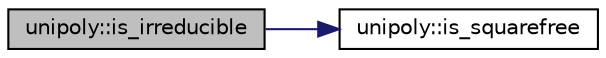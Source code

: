 digraph "unipoly::is_irreducible"
{
  edge [fontname="Helvetica",fontsize="10",labelfontname="Helvetica",labelfontsize="10"];
  node [fontname="Helvetica",fontsize="10",shape=record];
  rankdir="LR";
  Node1051 [label="unipoly::is_irreducible",height=0.2,width=0.4,color="black", fillcolor="grey75", style="filled", fontcolor="black"];
  Node1051 -> Node1052 [color="midnightblue",fontsize="10",style="solid",fontname="Helvetica"];
  Node1052 [label="unipoly::is_squarefree",height=0.2,width=0.4,color="black", fillcolor="white", style="filled",URL="$d1/d89/classunipoly.html#ac7b4a759fa68858043e1ad2b91e060db"];
}
